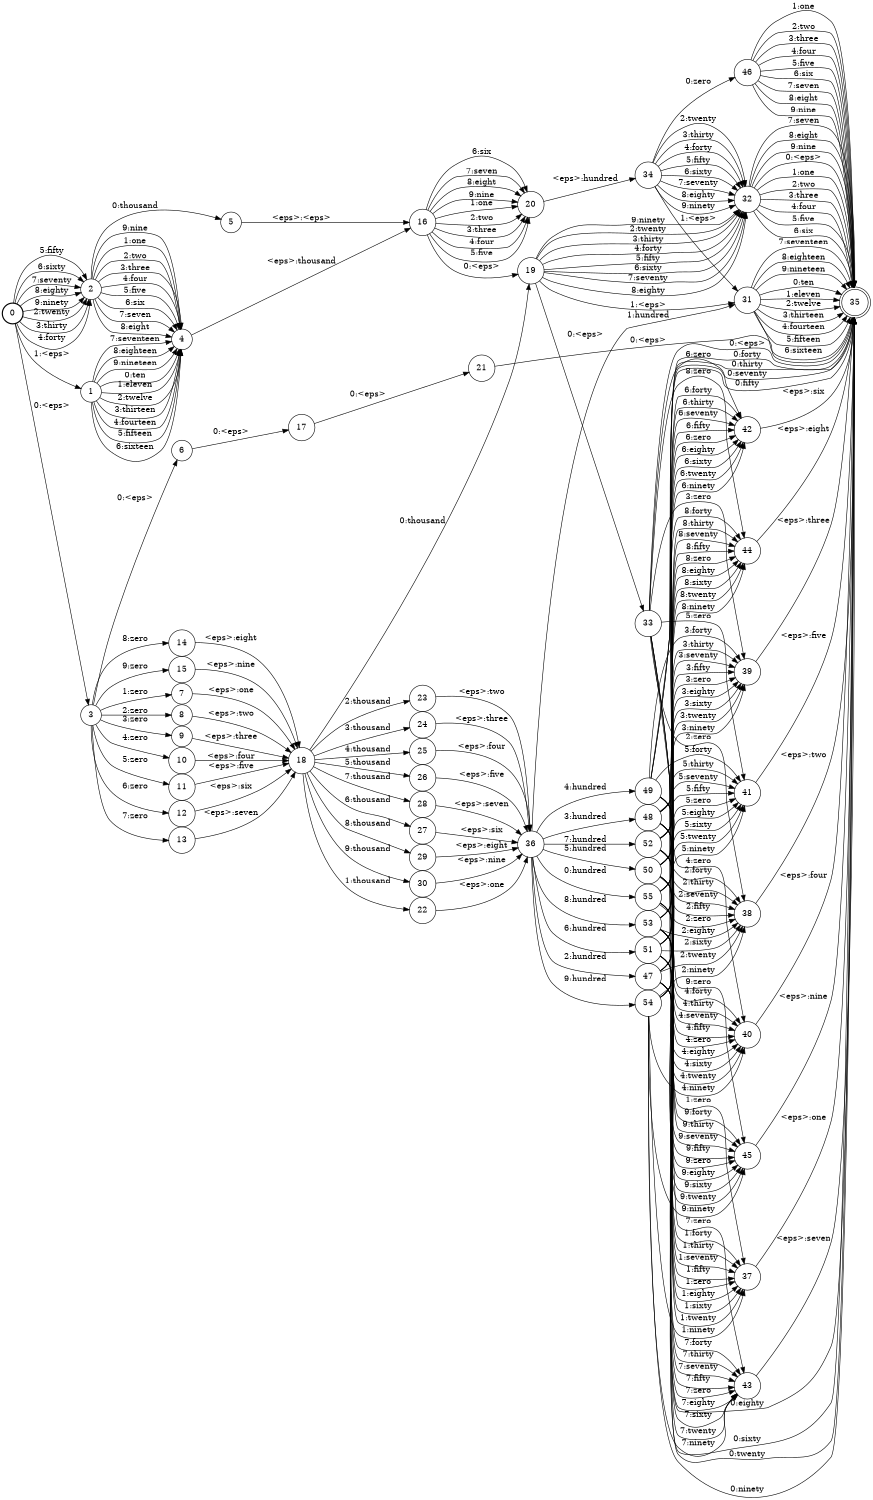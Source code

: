 digraph FST {
rankdir = LR;
size = "8.5,10";
label = "";
center = 1;
orientation = Portrait;
ranksep = "0.4";
nodesep = "0.01";
0 [label = "0", shape = circle, style = bold, fontsize = 14]
	0 -> 1 [label = "1:<eps>", fontsize = 14];
	0 -> 2 [label = "2:twenty", fontsize = 14];
	0 -> 2 [label = "3:thirty", fontsize = 14];
	0 -> 2 [label = "4:forty", fontsize = 14];
	0 -> 2 [label = "5:fifty", fontsize = 14];
	0 -> 2 [label = "6:sixty", fontsize = 14];
	0 -> 2 [label = "7:seventy", fontsize = 14];
	0 -> 2 [label = "8:eighty", fontsize = 14];
	0 -> 2 [label = "9:ninety", fontsize = 14];
	0 -> 3 [label = "0:<eps>", fontsize = 14];
1 [label = "1", shape = circle, style = solid, fontsize = 14]
	1 -> 4 [label = "1:eleven", fontsize = 14];
	1 -> 4 [label = "2:twelve", fontsize = 14];
	1 -> 4 [label = "3:thirteen", fontsize = 14];
	1 -> 4 [label = "4:fourteen", fontsize = 14];
	1 -> 4 [label = "5:fifteen", fontsize = 14];
	1 -> 4 [label = "6:sixteen", fontsize = 14];
	1 -> 4 [label = "7:seventeen", fontsize = 14];
	1 -> 4 [label = "8:eighteen", fontsize = 14];
	1 -> 4 [label = "9:nineteen", fontsize = 14];
	1 -> 4 [label = "0:ten", fontsize = 14];
2 [label = "2", shape = circle, style = solid, fontsize = 14]
	2 -> 4 [label = "1:one", fontsize = 14];
	2 -> 4 [label = "2:two", fontsize = 14];
	2 -> 4 [label = "3:three", fontsize = 14];
	2 -> 4 [label = "4:four", fontsize = 14];
	2 -> 4 [label = "5:five", fontsize = 14];
	2 -> 4 [label = "6:six", fontsize = 14];
	2 -> 4 [label = "7:seven", fontsize = 14];
	2 -> 4 [label = "8:eight", fontsize = 14];
	2 -> 4 [label = "9:nine", fontsize = 14];
	2 -> 5 [label = "0:thousand", fontsize = 14];
3 [label = "3", shape = circle, style = solid, fontsize = 14]
	3 -> 6 [label = "0:<eps>", fontsize = 14];
	3 -> 7 [label = "1:zero", fontsize = 14];
	3 -> 8 [label = "2:zero", fontsize = 14];
	3 -> 9 [label = "3:zero", fontsize = 14];
	3 -> 10 [label = "4:zero", fontsize = 14];
	3 -> 11 [label = "5:zero", fontsize = 14];
	3 -> 12 [label = "6:zero", fontsize = 14];
	3 -> 13 [label = "7:zero", fontsize = 14];
	3 -> 14 [label = "8:zero", fontsize = 14];
	3 -> 15 [label = "9:zero", fontsize = 14];
4 [label = "4", shape = circle, style = solid, fontsize = 14]
	4 -> 16 [label = "<eps>:thousand", fontsize = 14];
5 [label = "5", shape = circle, style = solid, fontsize = 14]
	5 -> 16 [label = "<eps>:<eps>", fontsize = 14];
6 [label = "6", shape = circle, style = solid, fontsize = 14]
	6 -> 17 [label = "0:<eps>", fontsize = 14];
7 [label = "7", shape = circle, style = solid, fontsize = 14]
	7 -> 18 [label = "<eps>:one", fontsize = 14];
8 [label = "8", shape = circle, style = solid, fontsize = 14]
	8 -> 18 [label = "<eps>:two", fontsize = 14];
9 [label = "9", shape = circle, style = solid, fontsize = 14]
	9 -> 18 [label = "<eps>:three", fontsize = 14];
10 [label = "10", shape = circle, style = solid, fontsize = 14]
	10 -> 18 [label = "<eps>:four", fontsize = 14];
11 [label = "11", shape = circle, style = solid, fontsize = 14]
	11 -> 18 [label = "<eps>:five", fontsize = 14];
12 [label = "12", shape = circle, style = solid, fontsize = 14]
	12 -> 18 [label = "<eps>:six", fontsize = 14];
13 [label = "13", shape = circle, style = solid, fontsize = 14]
	13 -> 18 [label = "<eps>:seven", fontsize = 14];
14 [label = "14", shape = circle, style = solid, fontsize = 14]
	14 -> 18 [label = "<eps>:eight", fontsize = 14];
15 [label = "15", shape = circle, style = solid, fontsize = 14]
	15 -> 18 [label = "<eps>:nine", fontsize = 14];
16 [label = "16", shape = circle, style = solid, fontsize = 14]
	16 -> 19 [label = "0:<eps>", fontsize = 14];
	16 -> 20 [label = "1:one", fontsize = 14];
	16 -> 20 [label = "2:two", fontsize = 14];
	16 -> 20 [label = "3:three", fontsize = 14];
	16 -> 20 [label = "4:four", fontsize = 14];
	16 -> 20 [label = "5:five", fontsize = 14];
	16 -> 20 [label = "6:six", fontsize = 14];
	16 -> 20 [label = "7:seven", fontsize = 14];
	16 -> 20 [label = "8:eight", fontsize = 14];
	16 -> 20 [label = "9:nine", fontsize = 14];
17 [label = "17", shape = circle, style = solid, fontsize = 14]
	17 -> 21 [label = "0:<eps>", fontsize = 14];
18 [label = "18", shape = circle, style = solid, fontsize = 14]
	18 -> 19 [label = "0:thousand", fontsize = 14];
	18 -> 22 [label = "1:thousand", fontsize = 14];
	18 -> 23 [label = "2:thousand", fontsize = 14];
	18 -> 24 [label = "3:thousand", fontsize = 14];
	18 -> 25 [label = "4:thousand", fontsize = 14];
	18 -> 26 [label = "5:thousand", fontsize = 14];
	18 -> 27 [label = "6:thousand", fontsize = 14];
	18 -> 28 [label = "7:thousand", fontsize = 14];
	18 -> 29 [label = "8:thousand", fontsize = 14];
	18 -> 30 [label = "9:thousand", fontsize = 14];
19 [label = "19", shape = circle, style = solid, fontsize = 14]
	19 -> 31 [label = "1:<eps>", fontsize = 14];
	19 -> 32 [label = "2:twenty", fontsize = 14];
	19 -> 32 [label = "3:thirty", fontsize = 14];
	19 -> 32 [label = "4:forty", fontsize = 14];
	19 -> 32 [label = "5:fifty", fontsize = 14];
	19 -> 32 [label = "6:sixty", fontsize = 14];
	19 -> 32 [label = "7:seventy", fontsize = 14];
	19 -> 32 [label = "8:eighty", fontsize = 14];
	19 -> 32 [label = "9:ninety", fontsize = 14];
	19 -> 33 [label = "0:<eps>", fontsize = 14];
20 [label = "20", shape = circle, style = solid, fontsize = 14]
	20 -> 34 [label = "<eps>:hundred", fontsize = 14];
21 [label = "21", shape = circle, style = solid, fontsize = 14]
	21 -> 35 [label = "0:<eps>", fontsize = 14];
22 [label = "22", shape = circle, style = solid, fontsize = 14]
	22 -> 36 [label = "<eps>:one", fontsize = 14];
23 [label = "23", shape = circle, style = solid, fontsize = 14]
	23 -> 36 [label = "<eps>:two", fontsize = 14];
24 [label = "24", shape = circle, style = solid, fontsize = 14]
	24 -> 36 [label = "<eps>:three", fontsize = 14];
25 [label = "25", shape = circle, style = solid, fontsize = 14]
	25 -> 36 [label = "<eps>:four", fontsize = 14];
26 [label = "26", shape = circle, style = solid, fontsize = 14]
	26 -> 36 [label = "<eps>:five", fontsize = 14];
27 [label = "27", shape = circle, style = solid, fontsize = 14]
	27 -> 36 [label = "<eps>:six", fontsize = 14];
28 [label = "28", shape = circle, style = solid, fontsize = 14]
	28 -> 36 [label = "<eps>:seven", fontsize = 14];
29 [label = "29", shape = circle, style = solid, fontsize = 14]
	29 -> 36 [label = "<eps>:eight", fontsize = 14];
30 [label = "30", shape = circle, style = solid, fontsize = 14]
	30 -> 36 [label = "<eps>:nine", fontsize = 14];
31 [label = "31", shape = circle, style = solid, fontsize = 14]
	31 -> 35 [label = "1:eleven", fontsize = 14];
	31 -> 35 [label = "2:twelve", fontsize = 14];
	31 -> 35 [label = "3:thirteen", fontsize = 14];
	31 -> 35 [label = "4:fourteen", fontsize = 14];
	31 -> 35 [label = "5:fifteen", fontsize = 14];
	31 -> 35 [label = "6:sixteen", fontsize = 14];
	31 -> 35 [label = "7:seventeen", fontsize = 14];
	31 -> 35 [label = "8:eighteen", fontsize = 14];
	31 -> 35 [label = "9:nineteen", fontsize = 14];
	31 -> 35 [label = "0:ten", fontsize = 14];
32 [label = "32", shape = circle, style = solid, fontsize = 14]
	32 -> 35 [label = "0:<eps>", fontsize = 14];
	32 -> 35 [label = "1:one", fontsize = 14];
	32 -> 35 [label = "2:two", fontsize = 14];
	32 -> 35 [label = "3:three", fontsize = 14];
	32 -> 35 [label = "4:four", fontsize = 14];
	32 -> 35 [label = "5:five", fontsize = 14];
	32 -> 35 [label = "6:six", fontsize = 14];
	32 -> 35 [label = "7:seven", fontsize = 14];
	32 -> 35 [label = "8:eight", fontsize = 14];
	32 -> 35 [label = "9:nine", fontsize = 14];
33 [label = "33", shape = circle, style = solid, fontsize = 14]
	33 -> 35 [label = "0:<eps>", fontsize = 14];
	33 -> 37 [label = "1:zero", fontsize = 14];
	33 -> 38 [label = "2:zero", fontsize = 14];
	33 -> 39 [label = "3:zero", fontsize = 14];
	33 -> 40 [label = "4:zero", fontsize = 14];
	33 -> 41 [label = "5:zero", fontsize = 14];
	33 -> 42 [label = "6:zero", fontsize = 14];
	33 -> 43 [label = "7:zero", fontsize = 14];
	33 -> 44 [label = "8:zero", fontsize = 14];
	33 -> 45 [label = "9:zero", fontsize = 14];
34 [label = "34", shape = circle, style = solid, fontsize = 14]
	34 -> 31 [label = "1:<eps>", fontsize = 14];
	34 -> 32 [label = "2:twenty", fontsize = 14];
	34 -> 32 [label = "3:thirty", fontsize = 14];
	34 -> 32 [label = "4:forty", fontsize = 14];
	34 -> 32 [label = "5:fifty", fontsize = 14];
	34 -> 32 [label = "6:sixty", fontsize = 14];
	34 -> 32 [label = "7:seventy", fontsize = 14];
	34 -> 32 [label = "8:eighty", fontsize = 14];
	34 -> 32 [label = "9:ninety", fontsize = 14];
	34 -> 46 [label = "0:zero", fontsize = 14];
35 [label = "35", shape = doublecircle, style = solid, fontsize = 14]
36 [label = "36", shape = circle, style = solid, fontsize = 14]
	36 -> 31 [label = "1:hundred", fontsize = 14];
	36 -> 47 [label = "2:hundred", fontsize = 14];
	36 -> 48 [label = "3:hundred", fontsize = 14];
	36 -> 49 [label = "4:hundred", fontsize = 14];
	36 -> 50 [label = "5:hundred", fontsize = 14];
	36 -> 51 [label = "6:hundred", fontsize = 14];
	36 -> 52 [label = "7:hundred", fontsize = 14];
	36 -> 53 [label = "8:hundred", fontsize = 14];
	36 -> 54 [label = "9:hundred", fontsize = 14];
	36 -> 55 [label = "0:hundred", fontsize = 14];
37 [label = "37", shape = circle, style = solid, fontsize = 14]
	37 -> 35 [label = "<eps>:one", fontsize = 14];
38 [label = "38", shape = circle, style = solid, fontsize = 14]
	38 -> 35 [label = "<eps>:two", fontsize = 14];
39 [label = "39", shape = circle, style = solid, fontsize = 14]
	39 -> 35 [label = "<eps>:three", fontsize = 14];
40 [label = "40", shape = circle, style = solid, fontsize = 14]
	40 -> 35 [label = "<eps>:four", fontsize = 14];
41 [label = "41", shape = circle, style = solid, fontsize = 14]
	41 -> 35 [label = "<eps>:five", fontsize = 14];
42 [label = "42", shape = circle, style = solid, fontsize = 14]
	42 -> 35 [label = "<eps>:six", fontsize = 14];
43 [label = "43", shape = circle, style = solid, fontsize = 14]
	43 -> 35 [label = "<eps>:seven", fontsize = 14];
44 [label = "44", shape = circle, style = solid, fontsize = 14]
	44 -> 35 [label = "<eps>:eight", fontsize = 14];
45 [label = "45", shape = circle, style = solid, fontsize = 14]
	45 -> 35 [label = "<eps>:nine", fontsize = 14];
46 [label = "46", shape = circle, style = solid, fontsize = 14]
	46 -> 35 [label = "1:one", fontsize = 14];
	46 -> 35 [label = "2:two", fontsize = 14];
	46 -> 35 [label = "3:three", fontsize = 14];
	46 -> 35 [label = "4:four", fontsize = 14];
	46 -> 35 [label = "5:five", fontsize = 14];
	46 -> 35 [label = "6:six", fontsize = 14];
	46 -> 35 [label = "7:seven", fontsize = 14];
	46 -> 35 [label = "8:eight", fontsize = 14];
	46 -> 35 [label = "9:nine", fontsize = 14];
47 [label = "47", shape = circle, style = solid, fontsize = 14]
	47 -> 35 [label = "0:twenty", fontsize = 14];
	47 -> 37 [label = "1:twenty", fontsize = 14];
	47 -> 38 [label = "2:twenty", fontsize = 14];
	47 -> 39 [label = "3:twenty", fontsize = 14];
	47 -> 40 [label = "4:twenty", fontsize = 14];
	47 -> 41 [label = "5:twenty", fontsize = 14];
	47 -> 42 [label = "6:twenty", fontsize = 14];
	47 -> 43 [label = "7:twenty", fontsize = 14];
	47 -> 44 [label = "8:twenty", fontsize = 14];
	47 -> 45 [label = "9:twenty", fontsize = 14];
48 [label = "48", shape = circle, style = solid, fontsize = 14]
	48 -> 35 [label = "0:thirty", fontsize = 14];
	48 -> 37 [label = "1:thirty", fontsize = 14];
	48 -> 38 [label = "2:thirty", fontsize = 14];
	48 -> 39 [label = "3:thirty", fontsize = 14];
	48 -> 40 [label = "4:thirty", fontsize = 14];
	48 -> 41 [label = "5:thirty", fontsize = 14];
	48 -> 42 [label = "6:thirty", fontsize = 14];
	48 -> 43 [label = "7:thirty", fontsize = 14];
	48 -> 44 [label = "8:thirty", fontsize = 14];
	48 -> 45 [label = "9:thirty", fontsize = 14];
49 [label = "49", shape = circle, style = solid, fontsize = 14]
	49 -> 35 [label = "0:forty", fontsize = 14];
	49 -> 37 [label = "1:forty", fontsize = 14];
	49 -> 38 [label = "2:forty", fontsize = 14];
	49 -> 39 [label = "3:forty", fontsize = 14];
	49 -> 40 [label = "4:forty", fontsize = 14];
	49 -> 41 [label = "5:forty", fontsize = 14];
	49 -> 42 [label = "6:forty", fontsize = 14];
	49 -> 43 [label = "7:forty", fontsize = 14];
	49 -> 44 [label = "8:forty", fontsize = 14];
	49 -> 45 [label = "9:forty", fontsize = 14];
50 [label = "50", shape = circle, style = solid, fontsize = 14]
	50 -> 35 [label = "0:fifty", fontsize = 14];
	50 -> 37 [label = "1:fifty", fontsize = 14];
	50 -> 38 [label = "2:fifty", fontsize = 14];
	50 -> 39 [label = "3:fifty", fontsize = 14];
	50 -> 40 [label = "4:fifty", fontsize = 14];
	50 -> 41 [label = "5:fifty", fontsize = 14];
	50 -> 42 [label = "6:fifty", fontsize = 14];
	50 -> 43 [label = "7:fifty", fontsize = 14];
	50 -> 44 [label = "8:fifty", fontsize = 14];
	50 -> 45 [label = "9:fifty", fontsize = 14];
51 [label = "51", shape = circle, style = solid, fontsize = 14]
	51 -> 35 [label = "0:sixty", fontsize = 14];
	51 -> 37 [label = "1:sixty", fontsize = 14];
	51 -> 38 [label = "2:sixty", fontsize = 14];
	51 -> 39 [label = "3:sixty", fontsize = 14];
	51 -> 40 [label = "4:sixty", fontsize = 14];
	51 -> 41 [label = "5:sixty", fontsize = 14];
	51 -> 42 [label = "6:sixty", fontsize = 14];
	51 -> 43 [label = "7:sixty", fontsize = 14];
	51 -> 44 [label = "8:sixty", fontsize = 14];
	51 -> 45 [label = "9:sixty", fontsize = 14];
52 [label = "52", shape = circle, style = solid, fontsize = 14]
	52 -> 35 [label = "0:seventy", fontsize = 14];
	52 -> 37 [label = "1:seventy", fontsize = 14];
	52 -> 38 [label = "2:seventy", fontsize = 14];
	52 -> 39 [label = "3:seventy", fontsize = 14];
	52 -> 40 [label = "4:seventy", fontsize = 14];
	52 -> 41 [label = "5:seventy", fontsize = 14];
	52 -> 42 [label = "6:seventy", fontsize = 14];
	52 -> 43 [label = "7:seventy", fontsize = 14];
	52 -> 44 [label = "8:seventy", fontsize = 14];
	52 -> 45 [label = "9:seventy", fontsize = 14];
53 [label = "53", shape = circle, style = solid, fontsize = 14]
	53 -> 35 [label = "0:eighty", fontsize = 14];
	53 -> 37 [label = "1:eighty", fontsize = 14];
	53 -> 38 [label = "2:eighty", fontsize = 14];
	53 -> 39 [label = "3:eighty", fontsize = 14];
	53 -> 40 [label = "4:eighty", fontsize = 14];
	53 -> 41 [label = "5:eighty", fontsize = 14];
	53 -> 42 [label = "6:eighty", fontsize = 14];
	53 -> 43 [label = "7:eighty", fontsize = 14];
	53 -> 44 [label = "8:eighty", fontsize = 14];
	53 -> 45 [label = "9:eighty", fontsize = 14];
54 [label = "54", shape = circle, style = solid, fontsize = 14]
	54 -> 35 [label = "0:ninety", fontsize = 14];
	54 -> 37 [label = "1:ninety", fontsize = 14];
	54 -> 38 [label = "2:ninety", fontsize = 14];
	54 -> 39 [label = "3:ninety", fontsize = 14];
	54 -> 40 [label = "4:ninety", fontsize = 14];
	54 -> 41 [label = "5:ninety", fontsize = 14];
	54 -> 42 [label = "6:ninety", fontsize = 14];
	54 -> 43 [label = "7:ninety", fontsize = 14];
	54 -> 44 [label = "8:ninety", fontsize = 14];
	54 -> 45 [label = "9:ninety", fontsize = 14];
55 [label = "55", shape = circle, style = solid, fontsize = 14]
	55 -> 37 [label = "1:zero", fontsize = 14];
	55 -> 38 [label = "2:zero", fontsize = 14];
	55 -> 39 [label = "3:zero", fontsize = 14];
	55 -> 40 [label = "4:zero", fontsize = 14];
	55 -> 41 [label = "5:zero", fontsize = 14];
	55 -> 42 [label = "6:zero", fontsize = 14];
	55 -> 43 [label = "7:zero", fontsize = 14];
	55 -> 44 [label = "8:zero", fontsize = 14];
	55 -> 45 [label = "9:zero", fontsize = 14];
}
